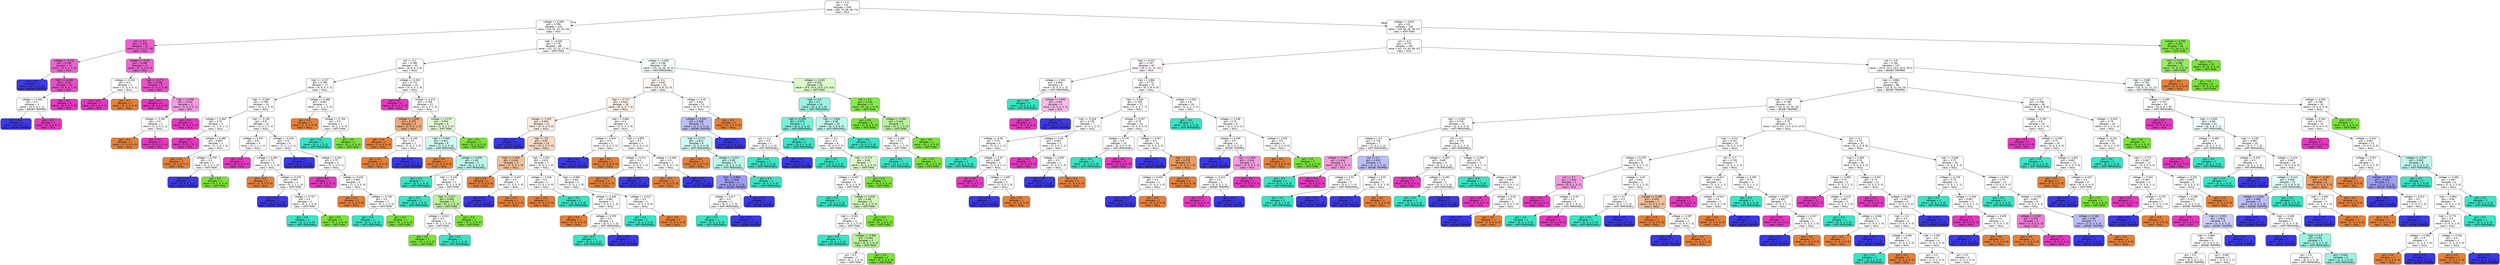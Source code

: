 digraph Tree {
node [shape=box, style="filled, rounded", color="black", fontname="helvetica"] ;
edge [fontname="helvetica"] ;
0 [label="soil <= 0.3\ngini = 0.8\nsamples = 338\nvalue = [66, 70, 66, 65, 71]\nclass = M14", fillcolor="#fffeff"] ;
1 [label="voltage <= 0.289\ngini = 0.799\nsamples = 110\nvalue = [23, 22, 22, 19, 24]\nclass = M14", fillcolor="#fffdfe"] ;
0 -> 1 [labeldistance=2.5, labelangle=45, headlabel="True"] ;
2 [label="soil <= 0.1\ngini = 0.314\nsamples = 22\nvalue = [2, 0, 0, 2, 18]\nclass = M14", fillcolor="#ea61cd"] ;
1 -> 2 ;
3 [label="voltage <= 0.232\ngini = 0.298\nsamples = 11\nvalue = [0, 0, 0, 2, 9]\nclass = M14", fillcolor="#eb65ce"] ;
2 -> 3 ;
4 [label="gini = 0.0\nsamples = 1\nvalue = [0, 0, 0, 1, 0]\nclass = BOOBY TRAPPED", fillcolor="#3c39e5"] ;
3 -> 4 ;
5 [label="high <= 0.318\ngini = 0.18\nsamples = 10\nvalue = [0, 0, 0, 1, 9]\nclass = M14", fillcolor="#e84fc7"] ;
3 -> 5 ;
6 [label="voltage <= 0.282\ngini = 0.5\nsamples = 2\nvalue = [0, 0, 0, 1, 1]\nclass = BOOBY TRAPPED", fillcolor="#ffffff"] ;
5 -> 6 ;
7 [label="gini = 0.0\nsamples = 1\nvalue = [0, 0, 0, 1, 0]\nclass = BOOBY TRAPPED", fillcolor="#3c39e5"] ;
6 -> 7 ;
8 [label="gini = 0.0\nsamples = 1\nvalue = [0, 0, 0, 0, 1]\nclass = M14", fillcolor="#e539c0"] ;
6 -> 8 ;
9 [label="gini = 0.0\nsamples = 8\nvalue = [0, 0, 0, 0, 8]\nclass = M14", fillcolor="#e539c0"] ;
5 -> 9 ;
10 [label="voltage <= 0.257\ngini = 0.298\nsamples = 11\nvalue = [2, 0, 0, 0, 9]\nclass = M14", fillcolor="#eb65ce"] ;
2 -> 10 ;
11 [label="voltage <= 0.242\ngini = 0.5\nsamples = 2\nvalue = [1, 0, 0, 0, 1]\nclass = NULL", fillcolor="#ffffff"] ;
10 -> 11 ;
12 [label="gini = 0.0\nsamples = 1\nvalue = [0, 0, 0, 0, 1]\nclass = M14", fillcolor="#e539c0"] ;
11 -> 12 ;
13 [label="gini = 0.0\nsamples = 1\nvalue = [1, 0, 0, 0, 0]\nclass = NULL", fillcolor="#e58139"] ;
11 -> 13 ;
14 [label="high <= 0.773\ngini = 0.198\nsamples = 9\nvalue = [1, 0, 0, 0, 8]\nclass = M14", fillcolor="#e852c8"] ;
10 -> 14 ;
15 [label="gini = 0.0\nsamples = 6\nvalue = [0, 0, 0, 0, 6]\nclass = M14", fillcolor="#e539c0"] ;
14 -> 15 ;
16 [label="high <= 0.909\ngini = 0.444\nsamples = 3\nvalue = [1, 0, 0, 0, 2]\nclass = M14", fillcolor="#f29ce0"] ;
14 -> 16 ;
17 [label="voltage <= 0.282\ngini = 0.5\nsamples = 2\nvalue = [1, 0, 0, 0, 1]\nclass = NULL", fillcolor="#ffffff"] ;
16 -> 17 ;
18 [label="gini = 0.0\nsamples = 1\nvalue = [1, 0, 0, 0, 0]\nclass = NULL", fillcolor="#e58139"] ;
17 -> 18 ;
19 [label="gini = 0.0\nsamples = 1\nvalue = [0, 0, 0, 0, 1]\nclass = M14", fillcolor="#e539c0"] ;
17 -> 19 ;
20 [label="gini = 0.0\nsamples = 1\nvalue = [0, 0, 0, 0, 1]\nclass = M14", fillcolor="#e539c0"] ;
16 -> 20 ;
21 [label="high <= 0.318\ngini = 0.776\nsamples = 88\nvalue = [21, 22, 22, 17, 6]\nclass = ANTI-TANK", fillcolor="#ffffff"] ;
1 -> 21 ;
22 [label="soil <= 0.1\ngini = 0.789\nsamples = 32\nvalue = [8, 8, 6, 4, 6]\nclass = NULL", fillcolor="#ffffff"] ;
21 -> 22 ;
23 [label="high <= 0.227\ngini = 0.796\nsamples = 17\nvalue = [4, 4, 3, 3, 3]\nclass = NULL", fillcolor="#ffffff"] ;
22 -> 23 ;
24 [label="high <= 0.045\ngini = 0.796\nsamples = 14\nvalue = [3, 3, 2, 3, 3]\nclass = NULL", fillcolor="#ffffff"] ;
23 -> 24 ;
25 [label="voltage <= 0.364\ngini = 0.75\nsamples = 4\nvalue = [1, 1, 0, 1, 1]\nclass = NULL", fillcolor="#ffffff"] ;
24 -> 25 ;
26 [label="gini = 0.0\nsamples = 1\nvalue = [0, 0, 0, 0, 1]\nclass = M14", fillcolor="#e539c0"] ;
25 -> 26 ;
27 [label="voltage <= 0.486\ngini = 0.667\nsamples = 3\nvalue = [1, 1, 0, 1, 0]\nclass = NULL", fillcolor="#ffffff"] ;
25 -> 27 ;
28 [label="gini = 0.0\nsamples = 1\nvalue = [1, 0, 0, 0, 0]\nclass = NULL", fillcolor="#e58139"] ;
27 -> 28 ;
29 [label="voltage <= 0.792\ngini = 0.5\nsamples = 2\nvalue = [0, 1, 0, 1, 0]\nclass = ANTI-TANK", fillcolor="#ffffff"] ;
27 -> 29 ;
30 [label="gini = 0.0\nsamples = 1\nvalue = [0, 0, 0, 1, 0]\nclass = BOOBY TRAPPED", fillcolor="#3c39e5"] ;
29 -> 30 ;
31 [label="gini = 0.0\nsamples = 1\nvalue = [0, 1, 0, 0, 0]\nclass = ANTI-TANK", fillcolor="#7be539"] ;
29 -> 31 ;
32 [label="high <= 0.136\ngini = 0.8\nsamples = 10\nvalue = [2, 2, 2, 2, 2]\nclass = NULL", fillcolor="#ffffff"] ;
24 -> 32 ;
33 [label="voltage <= 0.347\ngini = 0.8\nsamples = 5\nvalue = [1, 1, 1, 1, 1]\nclass = NULL", fillcolor="#ffffff"] ;
32 -> 33 ;
34 [label="gini = 0.0\nsamples = 1\nvalue = [0, 0, 0, 0, 1]\nclass = M14", fillcolor="#e539c0"] ;
33 -> 34 ;
35 [label="voltage <= 0.409\ngini = 0.75\nsamples = 4\nvalue = [1, 1, 1, 1, 0]\nclass = NULL", fillcolor="#ffffff"] ;
33 -> 35 ;
36 [label="gini = 0.0\nsamples = 1\nvalue = [1, 0, 0, 0, 0]\nclass = NULL", fillcolor="#e58139"] ;
35 -> 36 ;
37 [label="voltage <= 0.479\ngini = 0.667\nsamples = 3\nvalue = [0, 1, 1, 1, 0]\nclass = ANTI-TANK", fillcolor="#ffffff"] ;
35 -> 37 ;
38 [label="gini = 0.0\nsamples = 1\nvalue = [0, 0, 0, 1, 0]\nclass = BOOBY TRAPPED", fillcolor="#3c39e5"] ;
37 -> 38 ;
39 [label="voltage <= 0.757\ngini = 0.5\nsamples = 2\nvalue = [0, 1, 1, 0, 0]\nclass = ANTI-TANK", fillcolor="#ffffff"] ;
37 -> 39 ;
40 [label="gini = 0.0\nsamples = 1\nvalue = [0, 0, 1, 0, 0]\nclass = ANTI-PERSONELL", fillcolor="#39e5c5"] ;
39 -> 40 ;
41 [label="gini = 0.0\nsamples = 1\nvalue = [0, 1, 0, 0, 0]\nclass = ANTI-TANK", fillcolor="#7be539"] ;
39 -> 41 ;
42 [label="voltage <= 0.316\ngini = 0.8\nsamples = 5\nvalue = [1, 1, 1, 1, 1]\nclass = NULL", fillcolor="#ffffff"] ;
32 -> 42 ;
43 [label="gini = 0.0\nsamples = 1\nvalue = [0, 0, 0, 1, 0]\nclass = BOOBY TRAPPED", fillcolor="#3c39e5"] ;
42 -> 43 ;
44 [label="voltage <= 0.343\ngini = 0.75\nsamples = 4\nvalue = [1, 1, 1, 0, 1]\nclass = NULL", fillcolor="#ffffff"] ;
42 -> 44 ;
45 [label="gini = 0.0\nsamples = 1\nvalue = [0, 0, 0, 0, 1]\nclass = M14", fillcolor="#e539c0"] ;
44 -> 45 ;
46 [label="voltage <= 0.418\ngini = 0.667\nsamples = 3\nvalue = [1, 1, 1, 0, 0]\nclass = NULL", fillcolor="#ffffff"] ;
44 -> 46 ;
47 [label="gini = 0.0\nsamples = 1\nvalue = [1, 0, 0, 0, 0]\nclass = NULL", fillcolor="#e58139"] ;
46 -> 47 ;
48 [label="voltage <= 0.736\ngini = 0.5\nsamples = 2\nvalue = [0, 1, 1, 0, 0]\nclass = ANTI-TANK", fillcolor="#ffffff"] ;
46 -> 48 ;
49 [label="gini = 0.0\nsamples = 1\nvalue = [0, 0, 1, 0, 0]\nclass = ANTI-PERSONELL", fillcolor="#39e5c5"] ;
48 -> 49 ;
50 [label="gini = 0.0\nsamples = 1\nvalue = [0, 1, 0, 0, 0]\nclass = ANTI-TANK", fillcolor="#7be539"] ;
48 -> 50 ;
51 [label="voltage <= 0.388\ngini = 0.667\nsamples = 3\nvalue = [1, 1, 1, 0, 0]\nclass = NULL", fillcolor="#ffffff"] ;
23 -> 51 ;
52 [label="gini = 0.0\nsamples = 1\nvalue = [1, 0, 0, 0, 0]\nclass = NULL", fillcolor="#e58139"] ;
51 -> 52 ;
53 [label="voltage <= 0.704\ngini = 0.5\nsamples = 2\nvalue = [0, 1, 1, 0, 0]\nclass = ANTI-TANK", fillcolor="#ffffff"] ;
51 -> 53 ;
54 [label="gini = 0.0\nsamples = 1\nvalue = [0, 0, 1, 0, 0]\nclass = ANTI-PERSONELL", fillcolor="#39e5c5"] ;
53 -> 54 ;
55 [label="gini = 0.0\nsamples = 1\nvalue = [0, 1, 0, 0, 0]\nclass = ANTI-TANK", fillcolor="#7be539"] ;
53 -> 55 ;
56 [label="voltage <= 0.353\ngini = 0.773\nsamples = 15\nvalue = [4, 4, 3, 1, 3]\nclass = NULL", fillcolor="#ffffff"] ;
22 -> 56 ;
57 [label="gini = 0.0\nsamples = 3\nvalue = [0, 0, 0, 0, 3]\nclass = M14", fillcolor="#e539c0"] ;
56 -> 57 ;
58 [label="voltage <= 0.474\ngini = 0.708\nsamples = 12\nvalue = [4, 4, 3, 1, 0]\nclass = NULL", fillcolor="#ffffff"] ;
56 -> 58 ;
59 [label="voltage <= 0.409\ngini = 0.375\nsamples = 4\nvalue = [3, 0, 0, 1, 0]\nclass = NULL", fillcolor="#eeab7b"] ;
58 -> 59 ;
60 [label="gini = 0.0\nsamples = 2\nvalue = [2, 0, 0, 0, 0]\nclass = NULL", fillcolor="#e58139"] ;
59 -> 60 ;
61 [label="high <= 0.136\ngini = 0.5\nsamples = 2\nvalue = [1, 0, 0, 1, 0]\nclass = NULL", fillcolor="#ffffff"] ;
59 -> 61 ;
62 [label="gini = 0.0\nsamples = 1\nvalue = [1, 0, 0, 0, 0]\nclass = NULL", fillcolor="#e58139"] ;
61 -> 62 ;
63 [label="gini = 0.0\nsamples = 1\nvalue = [0, 0, 0, 1, 0]\nclass = BOOBY TRAPPED", fillcolor="#3c39e5"] ;
61 -> 63 ;
64 [label="voltage <= 0.579\ngini = 0.594\nsamples = 8\nvalue = [1, 4, 3, 0, 0]\nclass = ANTI-TANK", fillcolor="#e5fad7"] ;
58 -> 64 ;
65 [label="high <= 0.045\ngini = 0.611\nsamples = 6\nvalue = [1, 2, 3, 0, 0]\nclass = ANTI-PERSONELL", fillcolor="#cef8f0"] ;
64 -> 65 ;
66 [label="gini = 0.0\nsamples = 1\nvalue = [1, 0, 0, 0, 0]\nclass = NULL", fillcolor="#e58139"] ;
65 -> 66 ;
67 [label="voltage <= 0.509\ngini = 0.48\nsamples = 5\nvalue = [0, 2, 3, 0, 0]\nclass = ANTI-PERSONELL", fillcolor="#bdf6ec"] ;
65 -> 67 ;
68 [label="gini = 0.0\nsamples = 1\nvalue = [0, 0, 1, 0, 0]\nclass = ANTI-PERSONELL", fillcolor="#39e5c5"] ;
67 -> 68 ;
69 [label="high <= 0.136\ngini = 0.5\nsamples = 4\nvalue = [0, 2, 2, 0, 0]\nclass = ANTI-TANK", fillcolor="#ffffff"] ;
67 -> 69 ;
70 [label="gini = 0.0\nsamples = 1\nvalue = [0, 0, 1, 0, 0]\nclass = ANTI-PERSONELL", fillcolor="#39e5c5"] ;
69 -> 70 ;
71 [label="high <= 0.227\ngini = 0.444\nsamples = 3\nvalue = [0, 2, 1, 0, 0]\nclass = ANTI-TANK", fillcolor="#bdf29c"] ;
69 -> 71 ;
72 [label="voltage <= 0.523\ngini = 0.5\nsamples = 2\nvalue = [0, 1, 1, 0, 0]\nclass = ANTI-TANK", fillcolor="#ffffff"] ;
71 -> 72 ;
73 [label="gini = 0.0\nsamples = 1\nvalue = [0, 1, 0, 0, 0]\nclass = ANTI-TANK", fillcolor="#7be539"] ;
72 -> 73 ;
74 [label="gini = 0.0\nsamples = 1\nvalue = [0, 0, 1, 0, 0]\nclass = ANTI-PERSONELL", fillcolor="#39e5c5"] ;
72 -> 74 ;
75 [label="gini = 0.0\nsamples = 1\nvalue = [0, 1, 0, 0, 0]\nclass = ANTI-TANK", fillcolor="#7be539"] ;
71 -> 75 ;
76 [label="gini = 0.0\nsamples = 2\nvalue = [0, 2, 0, 0, 0]\nclass = ANTI-TANK", fillcolor="#7be539"] ;
64 -> 76 ;
77 [label="voltage <= 0.358\ngini = 0.748\nsamples = 56\nvalue = [13, 14, 16, 13, 0]\nclass = ANTI-PERSONELL", fillcolor="#f6fefc"] ;
21 -> 77 ;
78 [label="soil <= 0.1\ngini = 0.637\nsamples = 31\nvalue = [13, 0, 6, 12, 0]\nclass = NULL", fillcolor="#fef8f5"] ;
77 -> 78 ;
79 [label="high <= 0.773\ngini = 0.623\nsamples = 18\nvalue = [8, 0, 3, 7, 0]\nclass = NULL", fillcolor="#fdf4ed"] ;
78 -> 79 ;
80 [label="voltage <= 0.302\ngini = 0.653\nsamples = 12\nvalue = [5, 0, 3, 4, 0]\nclass = NULL", fillcolor="#fcefe6"] ;
79 -> 80 ;
81 [label="gini = 0.0\nsamples = 2\nvalue = [0, 0, 0, 2, 0]\nclass = BOOBY TRAPPED", fillcolor="#3c39e5"] ;
80 -> 81 ;
82 [label="high <= 0.5\ngini = 0.62\nsamples = 10\nvalue = [5, 0, 3, 2, 0]\nclass = NULL", fillcolor="#f8dbc6"] ;
80 -> 82 ;
83 [label="high <= 0.409\ngini = 0.444\nsamples = 3\nvalue = [2, 0, 0, 1, 0]\nclass = NULL", fillcolor="#f2c09c"] ;
82 -> 83 ;
84 [label="gini = 0.0\nsamples = 1\nvalue = [1, 0, 0, 0, 0]\nclass = NULL", fillcolor="#e58139"] ;
83 -> 84 ;
85 [label="voltage <= 0.337\ngini = 0.5\nsamples = 2\nvalue = [1, 0, 0, 1, 0]\nclass = NULL", fillcolor="#ffffff"] ;
83 -> 85 ;
86 [label="gini = 0.0\nsamples = 1\nvalue = [0, 0, 0, 1, 0]\nclass = BOOBY TRAPPED", fillcolor="#3c39e5"] ;
85 -> 86 ;
87 [label="gini = 0.0\nsamples = 1\nvalue = [1, 0, 0, 0, 0]\nclass = NULL", fillcolor="#e58139"] ;
85 -> 87 ;
88 [label="high <= 0.591\ngini = 0.612\nsamples = 7\nvalue = [3, 0, 3, 1, 0]\nclass = NULL", fillcolor="#ffffff"] ;
82 -> 88 ;
89 [label="voltage <= 0.328\ngini = 0.5\nsamples = 2\nvalue = [1, 0, 1, 0, 0]\nclass = NULL", fillcolor="#ffffff"] ;
88 -> 89 ;
90 [label="gini = 0.0\nsamples = 1\nvalue = [1, 0, 0, 0, 0]\nclass = NULL", fillcolor="#e58139"] ;
89 -> 90 ;
91 [label="gini = 0.0\nsamples = 1\nvalue = [0, 0, 1, 0, 0]\nclass = ANTI-PERSONELL", fillcolor="#39e5c5"] ;
89 -> 91 ;
92 [label="high <= 0.682\ngini = 0.64\nsamples = 5\nvalue = [2, 0, 2, 1, 0]\nclass = NULL", fillcolor="#ffffff"] ;
88 -> 92 ;
93 [label="voltage <= 0.335\ngini = 0.667\nsamples = 3\nvalue = [1, 0, 1, 1, 0]\nclass = NULL", fillcolor="#ffffff"] ;
92 -> 93 ;
94 [label="gini = 0.0\nsamples = 1\nvalue = [1, 0, 0, 0, 0]\nclass = NULL", fillcolor="#e58139"] ;
93 -> 94 ;
95 [label="voltage <= 0.355\ngini = 0.5\nsamples = 2\nvalue = [0, 0, 1, 1, 0]\nclass = ANTI-PERSONELL", fillcolor="#ffffff"] ;
93 -> 95 ;
96 [label="gini = 0.0\nsamples = 1\nvalue = [0, 0, 1, 0, 0]\nclass = ANTI-PERSONELL", fillcolor="#39e5c5"] ;
95 -> 96 ;
97 [label="gini = 0.0\nsamples = 1\nvalue = [0, 0, 0, 1, 0]\nclass = BOOBY TRAPPED", fillcolor="#3c39e5"] ;
95 -> 97 ;
98 [label="voltage <= 0.314\ngini = 0.5\nsamples = 2\nvalue = [1, 0, 1, 0, 0]\nclass = NULL", fillcolor="#ffffff"] ;
92 -> 98 ;
99 [label="gini = 0.0\nsamples = 1\nvalue = [0, 0, 1, 0, 0]\nclass = ANTI-PERSONELL", fillcolor="#39e5c5"] ;
98 -> 99 ;
100 [label="gini = 0.0\nsamples = 1\nvalue = [1, 0, 0, 0, 0]\nclass = NULL", fillcolor="#e58139"] ;
98 -> 100 ;
101 [label="high <= 0.864\ngini = 0.5\nsamples = 6\nvalue = [3, 0, 0, 3, 0]\nclass = NULL", fillcolor="#ffffff"] ;
79 -> 101 ;
102 [label="voltage <= 0.319\ngini = 0.5\nsamples = 2\nvalue = [1, 0, 0, 1, 0]\nclass = NULL", fillcolor="#ffffff"] ;
101 -> 102 ;
103 [label="gini = 0.0\nsamples = 1\nvalue = [0, 0, 0, 1, 0]\nclass = BOOBY TRAPPED", fillcolor="#3c39e5"] ;
102 -> 103 ;
104 [label="gini = 0.0\nsamples = 1\nvalue = [1, 0, 0, 0, 0]\nclass = NULL", fillcolor="#e58139"] ;
102 -> 104 ;
105 [label="high <= 0.955\ngini = 0.5\nsamples = 4\nvalue = [2, 0, 0, 2, 0]\nclass = NULL", fillcolor="#ffffff"] ;
101 -> 105 ;
106 [label="voltage <= 0.312\ngini = 0.5\nsamples = 2\nvalue = [1, 0, 0, 1, 0]\nclass = NULL", fillcolor="#ffffff"] ;
105 -> 106 ;
107 [label="gini = 0.0\nsamples = 1\nvalue = [1, 0, 0, 0, 0]\nclass = NULL", fillcolor="#e58139"] ;
106 -> 107 ;
108 [label="gini = 0.0\nsamples = 1\nvalue = [0, 0, 0, 1, 0]\nclass = BOOBY TRAPPED", fillcolor="#3c39e5"] ;
106 -> 108 ;
109 [label="voltage <= 0.309\ngini = 0.5\nsamples = 2\nvalue = [1, 0, 0, 1, 0]\nclass = NULL", fillcolor="#ffffff"] ;
105 -> 109 ;
110 [label="gini = 0.0\nsamples = 1\nvalue = [1, 0, 0, 0, 0]\nclass = NULL", fillcolor="#e58139"] ;
109 -> 110 ;
111 [label="gini = 0.0\nsamples = 1\nvalue = [0, 0, 0, 1, 0]\nclass = BOOBY TRAPPED", fillcolor="#3c39e5"] ;
109 -> 111 ;
112 [label="voltage <= 0.35\ngini = 0.651\nsamples = 13\nvalue = [5, 0, 3, 5, 0]\nclass = NULL", fillcolor="#ffffff"] ;
78 -> 112 ;
113 [label="voltage <= 0.331\ngini = 0.568\nsamples = 9\nvalue = [1, 0, 3, 5, 0]\nclass = BOOBY TRAPPED", fillcolor="#bebdf6"] ;
112 -> 113 ;
114 [label="high <= 0.773\ngini = 0.611\nsamples = 6\nvalue = [1, 0, 3, 2, 0]\nclass = ANTI-PERSONELL", fillcolor="#cef8f0"] ;
113 -> 114 ;
115 [label="gini = 0.0\nsamples = 1\nvalue = [1, 0, 0, 0, 0]\nclass = NULL", fillcolor="#e58139"] ;
114 -> 115 ;
116 [label="voltage <= 0.323\ngini = 0.48\nsamples = 5\nvalue = [0, 0, 3, 2, 0]\nclass = ANTI-PERSONELL", fillcolor="#bdf6ec"] ;
114 -> 116 ;
117 [label="high <= 0.864\ngini = 0.444\nsamples = 3\nvalue = [0, 0, 1, 2, 0]\nclass = BOOBY TRAPPED", fillcolor="#9e9cf2"] ;
116 -> 117 ;
118 [label="voltage <= 0.317\ngini = 0.5\nsamples = 2\nvalue = [0, 0, 1, 1, 0]\nclass = ANTI-PERSONELL", fillcolor="#ffffff"] ;
117 -> 118 ;
119 [label="gini = 0.0\nsamples = 1\nvalue = [0, 0, 1, 0, 0]\nclass = ANTI-PERSONELL", fillcolor="#39e5c5"] ;
118 -> 119 ;
120 [label="gini = 0.0\nsamples = 1\nvalue = [0, 0, 0, 1, 0]\nclass = BOOBY TRAPPED", fillcolor="#3c39e5"] ;
118 -> 120 ;
121 [label="gini = 0.0\nsamples = 1\nvalue = [0, 0, 0, 1, 0]\nclass = BOOBY TRAPPED", fillcolor="#3c39e5"] ;
117 -> 121 ;
122 [label="gini = 0.0\nsamples = 2\nvalue = [0, 0, 2, 0, 0]\nclass = ANTI-PERSONELL", fillcolor="#39e5c5"] ;
116 -> 122 ;
123 [label="gini = 0.0\nsamples = 3\nvalue = [0, 0, 0, 3, 0]\nclass = BOOBY TRAPPED", fillcolor="#3c39e5"] ;
113 -> 123 ;
124 [label="gini = 0.0\nsamples = 4\nvalue = [4, 0, 0, 0, 0]\nclass = NULL", fillcolor="#e58139"] ;
112 -> 124 ;
125 [label="voltage <= 0.439\ngini = 0.525\nsamples = 25\nvalue = [0.0, 14.0, 10.0, 1.0, 0.0]\nclass = ANTI-TANK", fillcolor="#dcf8ca"] ;
77 -> 125 ;
126 [label="high <= 0.5\ngini = 0.5\nsamples = 14\nvalue = [0, 4, 9, 1, 0]\nclass = ANTI-PERSONELL", fillcolor="#9cf2e2"] ;
125 -> 126 ;
127 [label="high <= 0.409\ngini = 0.375\nsamples = 4\nvalue = [0, 0, 3, 1, 0]\nclass = ANTI-PERSONELL", fillcolor="#7beed8"] ;
126 -> 127 ;
128 [label="soil <= 0.1\ngini = 0.5\nsamples = 2\nvalue = [0, 0, 1, 1, 0]\nclass = ANTI-PERSONELL", fillcolor="#ffffff"] ;
127 -> 128 ;
129 [label="gini = 0.0\nsamples = 1\nvalue = [0, 0, 1, 0, 0]\nclass = ANTI-PERSONELL", fillcolor="#39e5c5"] ;
128 -> 129 ;
130 [label="gini = 0.0\nsamples = 1\nvalue = [0, 0, 0, 1, 0]\nclass = BOOBY TRAPPED", fillcolor="#3c39e5"] ;
128 -> 130 ;
131 [label="gini = 0.0\nsamples = 2\nvalue = [0, 0, 2, 0, 0]\nclass = ANTI-PERSONELL", fillcolor="#39e5c5"] ;
127 -> 131 ;
132 [label="high <= 0.864\ngini = 0.48\nsamples = 10\nvalue = [0, 4, 6, 0, 0]\nclass = ANTI-PERSONELL", fillcolor="#bdf6ec"] ;
126 -> 132 ;
133 [label="soil <= 0.1\ngini = 0.5\nsamples = 8\nvalue = [0, 4, 4, 0, 0]\nclass = ANTI-TANK", fillcolor="#ffffff"] ;
132 -> 133 ;
134 [label="gini = 0.0\nsamples = 1\nvalue = [0, 0, 1, 0, 0]\nclass = ANTI-PERSONELL", fillcolor="#39e5c5"] ;
133 -> 134 ;
135 [label="high <= 0.773\ngini = 0.49\nsamples = 7\nvalue = [0, 4, 3, 0, 0]\nclass = ANTI-TANK", fillcolor="#def8ce"] ;
133 -> 135 ;
136 [label="voltage <= 0.367\ngini = 0.5\nsamples = 6\nvalue = [0, 3, 3, 0, 0]\nclass = ANTI-TANK", fillcolor="#ffffff"] ;
135 -> 136 ;
137 [label="gini = 0.0\nsamples = 1\nvalue = [0, 0, 1, 0, 0]\nclass = ANTI-PERSONELL", fillcolor="#39e5c5"] ;
136 -> 137 ;
138 [label="voltage <= 0.418\ngini = 0.48\nsamples = 5\nvalue = [0, 3, 2, 0, 0]\nclass = ANTI-TANK", fillcolor="#d3f6bd"] ;
136 -> 138 ;
139 [label="high <= 0.591\ngini = 0.5\nsamples = 4\nvalue = [0, 2, 2, 0, 0]\nclass = ANTI-TANK", fillcolor="#ffffff"] ;
138 -> 139 ;
140 [label="gini = 0.0\nsamples = 1\nvalue = [0, 0, 1, 0, 0]\nclass = ANTI-PERSONELL", fillcolor="#39e5c5"] ;
139 -> 140 ;
141 [label="voltage <= 0.385\ngini = 0.444\nsamples = 3\nvalue = [0, 2, 1, 0, 0]\nclass = ANTI-TANK", fillcolor="#bdf29c"] ;
139 -> 141 ;
142 [label="gini = 0.5\nsamples = 2\nvalue = [0, 1, 1, 0, 0]\nclass = ANTI-TANK", fillcolor="#ffffff"] ;
141 -> 142 ;
143 [label="gini = 0.0\nsamples = 1\nvalue = [0, 1, 0, 0, 0]\nclass = ANTI-TANK", fillcolor="#7be539"] ;
141 -> 143 ;
144 [label="gini = 0.0\nsamples = 1\nvalue = [0, 1, 0, 0, 0]\nclass = ANTI-TANK", fillcolor="#7be539"] ;
138 -> 144 ;
145 [label="gini = 0.0\nsamples = 1\nvalue = [0, 1, 0, 0, 0]\nclass = ANTI-TANK", fillcolor="#7be539"] ;
135 -> 145 ;
146 [label="gini = 0.0\nsamples = 2\nvalue = [0, 0, 2, 0, 0]\nclass = ANTI-PERSONELL", fillcolor="#39e5c5"] ;
132 -> 146 ;
147 [label="soil <= 0.1\ngini = 0.165\nsamples = 11\nvalue = [0, 10, 1, 0, 0]\nclass = ANTI-TANK", fillcolor="#88e84d"] ;
125 -> 147 ;
148 [label="gini = 0.0\nsamples = 8\nvalue = [0, 8, 0, 0, 0]\nclass = ANTI-TANK", fillcolor="#7be539"] ;
147 -> 148 ;
149 [label="voltage <= 0.492\ngini = 0.444\nsamples = 3\nvalue = [0, 2, 1, 0, 0]\nclass = ANTI-TANK", fillcolor="#bdf29c"] ;
147 -> 149 ;
150 [label="high <= 0.409\ngini = 0.5\nsamples = 2\nvalue = [0, 1, 1, 0, 0]\nclass = ANTI-TANK", fillcolor="#ffffff"] ;
149 -> 150 ;
151 [label="gini = 0.0\nsamples = 1\nvalue = [0, 0, 1, 0, 0]\nclass = ANTI-PERSONELL", fillcolor="#39e5c5"] ;
150 -> 151 ;
152 [label="gini = 0.0\nsamples = 1\nvalue = [0, 1, 0, 0, 0]\nclass = ANTI-TANK", fillcolor="#7be539"] ;
150 -> 152 ;
153 [label="gini = 0.0\nsamples = 1\nvalue = [0, 1, 0, 0, 0]\nclass = ANTI-TANK", fillcolor="#7be539"] ;
149 -> 153 ;
154 [label="voltage <= 0.621\ngini = 0.8\nsamples = 228\nvalue = [43, 48, 44, 46, 47]\nclass = ANTI-TANK", fillcolor="#fefffe"] ;
0 -> 154 [labeldistance=2.5, labelangle=-45, headlabel="False"] ;
155 [label="soil <= 0.5\ngini = 0.779\nsamples = 192\nvalue = [41, 14, 44, 46, 47]\nclass = M14", fillcolor="#fffeff"] ;
154 -> 155 ;
156 [label="high <= 0.227\ngini = 0.767\nsamples = 45\nvalue = [9, 2, 11, 11, 12]\nclass = M14", fillcolor="#fef9fd"] ;
155 -> 156 ;
157 [label="voltage <= 0.301\ngini = 0.656\nsamples = 8\nvalue = [0, 0, 3, 2, 3]\nclass = ANTI-PERSONELL", fillcolor="#ffffff"] ;
156 -> 157 ;
158 [label="gini = 0.0\nsamples = 3\nvalue = [0, 0, 3, 0, 0]\nclass = ANTI-PERSONELL", fillcolor="#39e5c5"] ;
157 -> 158 ;
159 [label="voltage <= 0.409\ngini = 0.48\nsamples = 5\nvalue = [0, 0, 0, 2, 3]\nclass = M14", fillcolor="#f6bdea"] ;
157 -> 159 ;
160 [label="gini = 0.0\nsamples = 3\nvalue = [0, 0, 0, 0, 3]\nclass = M14", fillcolor="#e539c0"] ;
159 -> 160 ;
161 [label="gini = 0.0\nsamples = 2\nvalue = [0, 0, 0, 2, 0]\nclass = BOOBY TRAPPED", fillcolor="#3c39e5"] ;
159 -> 161 ;
162 [label="high <= 0.864\ngini = 0.773\nsamples = 37\nvalue = [9, 2, 8, 9, 9]\nclass = NULL", fillcolor="#ffffff"] ;
156 -> 162 ;
163 [label="high <= 0.409\ngini = 0.749\nsamples = 27\nvalue = [7, 0, 6, 7, 7]\nclass = NULL", fillcolor="#ffffff"] ;
162 -> 163 ;
164 [label="high <= 0.318\ngini = 0.735\nsamples = 7\nvalue = [2, 0, 1, 2, 2]\nclass = NULL", fillcolor="#ffffff"] ;
163 -> 164 ;
165 [label="voltage <= 0.26\ngini = 0.75\nsamples = 4\nvalue = [1, 0, 1, 1, 1]\nclass = NULL", fillcolor="#ffffff"] ;
164 -> 165 ;
166 [label="gini = 0.0\nsamples = 1\nvalue = [0, 0, 1, 0, 0]\nclass = ANTI-PERSONELL", fillcolor="#39e5c5"] ;
165 -> 166 ;
167 [label="voltage <= 0.37\ngini = 0.667\nsamples = 3\nvalue = [1, 0, 0, 1, 1]\nclass = NULL", fillcolor="#ffffff"] ;
165 -> 167 ;
168 [label="gini = 0.0\nsamples = 1\nvalue = [0, 0, 0, 0, 1]\nclass = M14", fillcolor="#e539c0"] ;
167 -> 168 ;
169 [label="voltage <= 0.497\ngini = 0.5\nsamples = 2\nvalue = [1, 0, 0, 1, 0]\nclass = NULL", fillcolor="#ffffff"] ;
167 -> 169 ;
170 [label="gini = 0.0\nsamples = 1\nvalue = [0, 0, 0, 1, 0]\nclass = BOOBY TRAPPED", fillcolor="#3c39e5"] ;
169 -> 170 ;
171 [label="gini = 0.0\nsamples = 1\nvalue = [1, 0, 0, 0, 0]\nclass = NULL", fillcolor="#e58139"] ;
169 -> 171 ;
172 [label="voltage <= 0.35\ngini = 0.667\nsamples = 3\nvalue = [1, 0, 0, 1, 1]\nclass = NULL", fillcolor="#ffffff"] ;
164 -> 172 ;
173 [label="gini = 0.0\nsamples = 1\nvalue = [0, 0, 0, 0, 1]\nclass = M14", fillcolor="#e539c0"] ;
172 -> 173 ;
174 [label="voltage <= 0.455\ngini = 0.5\nsamples = 2\nvalue = [1, 0, 0, 1, 0]\nclass = NULL", fillcolor="#ffffff"] ;
172 -> 174 ;
175 [label="gini = 0.0\nsamples = 1\nvalue = [0, 0, 0, 1, 0]\nclass = BOOBY TRAPPED", fillcolor="#3c39e5"] ;
174 -> 175 ;
176 [label="gini = 0.0\nsamples = 1\nvalue = [1, 0, 0, 0, 0]\nclass = NULL", fillcolor="#e58139"] ;
174 -> 176 ;
177 [label="voltage <= 0.337\ngini = 0.75\nsamples = 20\nvalue = [5, 0, 5, 5, 5]\nclass = NULL", fillcolor="#ffffff"] ;
163 -> 177 ;
178 [label="voltage <= 0.279\ngini = 0.5\nsamples = 10\nvalue = [0, 0, 5, 0, 5]\nclass = ANTI-PERSONELL", fillcolor="#ffffff"] ;
177 -> 178 ;
179 [label="gini = 0.0\nsamples = 5\nvalue = [0, 0, 5, 0, 0]\nclass = ANTI-PERSONELL", fillcolor="#39e5c5"] ;
178 -> 179 ;
180 [label="gini = 0.0\nsamples = 5\nvalue = [0, 0, 0, 0, 5]\nclass = M14", fillcolor="#e539c0"] ;
178 -> 180 ;
181 [label="voltage <= 0.357\ngini = 0.5\nsamples = 10\nvalue = [5, 0, 0, 5, 0]\nclass = NULL", fillcolor="#ffffff"] ;
177 -> 181 ;
182 [label="gini = 0.0\nsamples = 4\nvalue = [0, 0, 0, 4, 0]\nclass = BOOBY TRAPPED", fillcolor="#3c39e5"] ;
181 -> 182 ;
183 [label="high <= 0.5\ngini = 0.278\nsamples = 6\nvalue = [5, 0, 0, 1, 0]\nclass = NULL", fillcolor="#ea9a61"] ;
181 -> 183 ;
184 [label="voltage <= 0.434\ngini = 0.5\nsamples = 2\nvalue = [1, 0, 0, 1, 0]\nclass = NULL", fillcolor="#ffffff"] ;
183 -> 184 ;
185 [label="gini = 0.0\nsamples = 1\nvalue = [0, 0, 0, 1, 0]\nclass = BOOBY TRAPPED", fillcolor="#3c39e5"] ;
184 -> 185 ;
186 [label="gini = 0.0\nsamples = 1\nvalue = [1, 0, 0, 0, 0]\nclass = NULL", fillcolor="#e58139"] ;
184 -> 186 ;
187 [label="gini = 0.0\nsamples = 4\nvalue = [4, 0, 0, 0, 0]\nclass = NULL", fillcolor="#e58139"] ;
183 -> 187 ;
188 [label="voltage <= 0.265\ngini = 0.8\nsamples = 10\nvalue = [2, 2, 2, 2, 2]\nclass = NULL", fillcolor="#ffffff"] ;
162 -> 188 ;
189 [label="gini = 0.0\nsamples = 2\nvalue = [0, 0, 2, 0, 0]\nclass = ANTI-PERSONELL", fillcolor="#39e5c5"] ;
188 -> 189 ;
190 [label="voltage <= 0.338\ngini = 0.75\nsamples = 8\nvalue = [2, 2, 0, 2, 2]\nclass = NULL", fillcolor="#ffffff"] ;
188 -> 190 ;
191 [label="voltage <= 0.299\ngini = 0.5\nsamples = 4\nvalue = [0, 0, 0, 2, 2]\nclass = BOOBY TRAPPED", fillcolor="#ffffff"] ;
190 -> 191 ;
192 [label="gini = 0.0\nsamples = 1\nvalue = [0, 0, 0, 1, 0]\nclass = BOOBY TRAPPED", fillcolor="#3c39e5"] ;
191 -> 192 ;
193 [label="high <= 0.955\ngini = 0.444\nsamples = 3\nvalue = [0, 0, 0, 1, 2]\nclass = M14", fillcolor="#f29ce0"] ;
191 -> 193 ;
194 [label="voltage <= 0.313\ngini = 0.5\nsamples = 2\nvalue = [0, 0, 0, 1, 1]\nclass = BOOBY TRAPPED", fillcolor="#ffffff"] ;
193 -> 194 ;
195 [label="gini = 0.0\nsamples = 1\nvalue = [0, 0, 0, 0, 1]\nclass = M14", fillcolor="#e539c0"] ;
194 -> 195 ;
196 [label="gini = 0.0\nsamples = 1\nvalue = [0, 0, 0, 1, 0]\nclass = BOOBY TRAPPED", fillcolor="#3c39e5"] ;
194 -> 196 ;
197 [label="gini = 0.0\nsamples = 1\nvalue = [0, 0, 0, 0, 1]\nclass = M14", fillcolor="#e539c0"] ;
193 -> 197 ;
198 [label="voltage <= 0.451\ngini = 0.5\nsamples = 4\nvalue = [2, 2, 0, 0, 0]\nclass = NULL", fillcolor="#ffffff"] ;
190 -> 198 ;
199 [label="gini = 0.0\nsamples = 2\nvalue = [2, 0, 0, 0, 0]\nclass = NULL", fillcolor="#e58139"] ;
198 -> 199 ;
200 [label="gini = 0.0\nsamples = 2\nvalue = [0, 2, 0, 0, 0]\nclass = ANTI-TANK", fillcolor="#7be539"] ;
198 -> 200 ;
201 [label="soil <= 0.9\ngini = 0.782\nsamples = 147\nvalue = [32.0, 12.0, 33.0, 35.0, 35.0]\nclass = BOOBY TRAPPED", fillcolor="#ffffff"] ;
155 -> 201 ;
202 [label="high <= 0.682\ngini = 0.782\nsamples = 99\nvalue = [22, 8, 21, 24, 24]\nclass = BOOBY TRAPPED", fillcolor="#ffffff"] ;
201 -> 202 ;
203 [label="high <= 0.136\ngini = 0.749\nsamples = 61\nvalue = [14, 0, 15, 16, 16]\nclass = BOOBY TRAPPED", fillcolor="#ffffff"] ;
202 -> 203 ;
204 [label="high <= 0.045\ngini = 0.735\nsamples = 14\nvalue = [2, 0, 4, 4, 4]\nclass = ANTI-PERSONELL", fillcolor="#ffffff"] ;
203 -> 204 ;
205 [label="voltage <= 0.4\ngini = 0.735\nsamples = 7\nvalue = [1, 0, 2, 2, 2]\nclass = ANTI-PERSONELL", fillcolor="#ffffff"] ;
204 -> 205 ;
206 [label="voltage <= 0.302\ngini = 0.444\nsamples = 3\nvalue = [0, 0, 1, 0, 2]\nclass = M14", fillcolor="#f29ce0"] ;
205 -> 206 ;
207 [label="gini = 0.0\nsamples = 1\nvalue = [0, 0, 1, 0, 0]\nclass = ANTI-PERSONELL", fillcolor="#39e5c5"] ;
206 -> 207 ;
208 [label="gini = 0.0\nsamples = 2\nvalue = [0, 0, 0, 0, 2]\nclass = M14", fillcolor="#e539c0"] ;
206 -> 208 ;
209 [label="soil <= 0.7\ngini = 0.625\nsamples = 4\nvalue = [1, 0, 1, 2, 0]\nclass = BOOBY TRAPPED", fillcolor="#bebdf6"] ;
205 -> 209 ;
210 [label="voltage <= 0.53\ngini = 0.5\nsamples = 2\nvalue = [0, 0, 1, 1, 0]\nclass = ANTI-PERSONELL", fillcolor="#ffffff"] ;
209 -> 210 ;
211 [label="gini = 0.0\nsamples = 1\nvalue = [0, 0, 1, 0, 0]\nclass = ANTI-PERSONELL", fillcolor="#39e5c5"] ;
210 -> 211 ;
212 [label="gini = 0.0\nsamples = 1\nvalue = [0, 0, 0, 1, 0]\nclass = BOOBY TRAPPED", fillcolor="#3c39e5"] ;
210 -> 212 ;
213 [label="voltage <= 0.51\ngini = 0.5\nsamples = 2\nvalue = [1, 0, 0, 1, 0]\nclass = NULL", fillcolor="#ffffff"] ;
209 -> 213 ;
214 [label="gini = 0.0\nsamples = 1\nvalue = [0, 0, 0, 1, 0]\nclass = BOOBY TRAPPED", fillcolor="#3c39e5"] ;
213 -> 214 ;
215 [label="gini = 0.0\nsamples = 1\nvalue = [1, 0, 0, 0, 0]\nclass = NULL", fillcolor="#e58139"] ;
213 -> 215 ;
216 [label="soil <= 0.7\ngini = 0.735\nsamples = 7\nvalue = [1, 0, 2, 2, 2]\nclass = ANTI-PERSONELL", fillcolor="#ffffff"] ;
204 -> 216 ;
217 [label="voltage <= 0.403\ngini = 0.667\nsamples = 3\nvalue = [0, 0, 1, 1, 1]\nclass = ANTI-PERSONELL", fillcolor="#ffffff"] ;
216 -> 217 ;
218 [label="gini = 0.0\nsamples = 1\nvalue = [0, 0, 0, 0, 1]\nclass = M14", fillcolor="#e539c0"] ;
217 -> 218 ;
219 [label="voltage <= 0.491\ngini = 0.5\nsamples = 2\nvalue = [0, 0, 1, 1, 0]\nclass = ANTI-PERSONELL", fillcolor="#ffffff"] ;
217 -> 219 ;
220 [label="gini = 0.0\nsamples = 1\nvalue = [0, 0, 1, 0, 0]\nclass = ANTI-PERSONELL", fillcolor="#39e5c5"] ;
219 -> 220 ;
221 [label="gini = 0.0\nsamples = 1\nvalue = [0, 0, 0, 1, 0]\nclass = BOOBY TRAPPED", fillcolor="#3c39e5"] ;
219 -> 221 ;
222 [label="voltage <= 0.294\ngini = 0.75\nsamples = 4\nvalue = [1, 0, 1, 1, 1]\nclass = NULL", fillcolor="#ffffff"] ;
216 -> 222 ;
223 [label="gini = 0.0\nsamples = 1\nvalue = [0, 0, 1, 0, 0]\nclass = ANTI-PERSONELL", fillcolor="#39e5c5"] ;
222 -> 223 ;
224 [label="voltage <= 0.368\ngini = 0.667\nsamples = 3\nvalue = [1, 0, 0, 1, 1]\nclass = NULL", fillcolor="#ffffff"] ;
222 -> 224 ;
225 [label="gini = 0.0\nsamples = 1\nvalue = [0, 0, 0, 0, 1]\nclass = M14", fillcolor="#e539c0"] ;
224 -> 225 ;
226 [label="voltage <= 0.45\ngini = 0.5\nsamples = 2\nvalue = [1, 0, 0, 1, 0]\nclass = NULL", fillcolor="#ffffff"] ;
224 -> 226 ;
227 [label="gini = 0.0\nsamples = 1\nvalue = [0, 0, 0, 1, 0]\nclass = BOOBY TRAPPED", fillcolor="#3c39e5"] ;
226 -> 227 ;
228 [label="gini = 0.0\nsamples = 1\nvalue = [1, 0, 0, 0, 0]\nclass = NULL", fillcolor="#e58139"] ;
226 -> 228 ;
229 [label="high <= 0.318\ngini = 0.75\nsamples = 47\nvalue = [12.0, 0.0, 11.0, 12.0, 12.0]\nclass = NULL", fillcolor="#ffffff"] ;
203 -> 229 ;
230 [label="high <= 0.227\ngini = 0.747\nsamples = 15\nvalue = [4, 0, 3, 4, 4]\nclass = NULL", fillcolor="#ffffff"] ;
229 -> 230 ;
231 [label="voltage <= 0.379\ngini = 0.75\nsamples = 8\nvalue = [2, 0, 2, 2, 2]\nclass = NULL", fillcolor="#ffffff"] ;
230 -> 231 ;
232 [label="soil <= 0.7\ngini = 0.444\nsamples = 3\nvalue = [0, 0, 1, 0, 2]\nclass = M14", fillcolor="#f29ce0"] ;
231 -> 232 ;
233 [label="gini = 0.0\nsamples = 1\nvalue = [0, 0, 0, 0, 1]\nclass = M14", fillcolor="#e539c0"] ;
232 -> 233 ;
234 [label="voltage <= 0.29\ngini = 0.5\nsamples = 2\nvalue = [0, 0, 1, 0, 1]\nclass = ANTI-PERSONELL", fillcolor="#ffffff"] ;
232 -> 234 ;
235 [label="gini = 0.0\nsamples = 1\nvalue = [0, 0, 1, 0, 0]\nclass = ANTI-PERSONELL", fillcolor="#39e5c5"] ;
234 -> 235 ;
236 [label="gini = 0.0\nsamples = 1\nvalue = [0, 0, 0, 0, 1]\nclass = M14", fillcolor="#e539c0"] ;
234 -> 236 ;
237 [label="voltage <= 0.45\ngini = 0.64\nsamples = 5\nvalue = [2, 0, 1, 2, 0]\nclass = NULL", fillcolor="#ffffff"] ;
231 -> 237 ;
238 [label="soil <= 0.7\ngini = 0.5\nsamples = 2\nvalue = [0, 0, 1, 1, 0]\nclass = ANTI-PERSONELL", fillcolor="#ffffff"] ;
237 -> 238 ;
239 [label="gini = 0.0\nsamples = 1\nvalue = [0, 0, 1, 0, 0]\nclass = ANTI-PERSONELL", fillcolor="#39e5c5"] ;
238 -> 239 ;
240 [label="gini = 0.0\nsamples = 1\nvalue = [0, 0, 0, 1, 0]\nclass = BOOBY TRAPPED", fillcolor="#3c39e5"] ;
238 -> 240 ;
241 [label="voltage <= 0.489\ngini = 0.444\nsamples = 3\nvalue = [2, 0, 0, 1, 0]\nclass = NULL", fillcolor="#f2c09c"] ;
237 -> 241 ;
242 [label="gini = 0.0\nsamples = 1\nvalue = [1, 0, 0, 0, 0]\nclass = NULL", fillcolor="#e58139"] ;
241 -> 242 ;
243 [label="voltage <= 0.557\ngini = 0.5\nsamples = 2\nvalue = [1, 0, 0, 1, 0]\nclass = NULL", fillcolor="#ffffff"] ;
241 -> 243 ;
244 [label="gini = 0.0\nsamples = 1\nvalue = [0, 0, 0, 1, 0]\nclass = BOOBY TRAPPED", fillcolor="#3c39e5"] ;
243 -> 244 ;
245 [label="gini = 0.0\nsamples = 1\nvalue = [1, 0, 0, 0, 0]\nclass = NULL", fillcolor="#e58139"] ;
243 -> 245 ;
246 [label="soil <= 0.7\ngini = 0.735\nsamples = 7\nvalue = [2, 0, 1, 2, 2]\nclass = NULL", fillcolor="#ffffff"] ;
230 -> 246 ;
247 [label="voltage <= 0.414\ngini = 0.667\nsamples = 3\nvalue = [1, 0, 0, 1, 1]\nclass = NULL", fillcolor="#ffffff"] ;
246 -> 247 ;
248 [label="gini = 0.0\nsamples = 1\nvalue = [0, 0, 0, 0, 1]\nclass = M14", fillcolor="#e539c0"] ;
247 -> 248 ;
249 [label="voltage <= 0.514\ngini = 0.5\nsamples = 2\nvalue = [1, 0, 0, 1, 0]\nclass = NULL", fillcolor="#ffffff"] ;
247 -> 249 ;
250 [label="gini = 0.0\nsamples = 1\nvalue = [1, 0, 0, 0, 0]\nclass = NULL", fillcolor="#e58139"] ;
249 -> 250 ;
251 [label="gini = 0.0\nsamples = 1\nvalue = [0, 0, 0, 1, 0]\nclass = BOOBY TRAPPED", fillcolor="#3c39e5"] ;
249 -> 251 ;
252 [label="voltage <= 0.285\ngini = 0.75\nsamples = 4\nvalue = [1, 0, 1, 1, 1]\nclass = NULL", fillcolor="#ffffff"] ;
246 -> 252 ;
253 [label="gini = 0.0\nsamples = 1\nvalue = [0, 0, 1, 0, 0]\nclass = ANTI-PERSONELL", fillcolor="#39e5c5"] ;
252 -> 253 ;
254 [label="voltage <= 0.353\ngini = 0.667\nsamples = 3\nvalue = [1, 0, 0, 1, 1]\nclass = NULL", fillcolor="#ffffff"] ;
252 -> 254 ;
255 [label="gini = 0.0\nsamples = 1\nvalue = [0, 0, 0, 0, 1]\nclass = M14", fillcolor="#e539c0"] ;
254 -> 255 ;
256 [label="voltage <= 0.437\ngini = 0.5\nsamples = 2\nvalue = [1, 0, 0, 1, 0]\nclass = NULL", fillcolor="#ffffff"] ;
254 -> 256 ;
257 [label="gini = 0.0\nsamples = 1\nvalue = [0, 0, 0, 1, 0]\nclass = BOOBY TRAPPED", fillcolor="#3c39e5"] ;
256 -> 257 ;
258 [label="gini = 0.0\nsamples = 1\nvalue = [1, 0, 0, 0, 0]\nclass = NULL", fillcolor="#e58139"] ;
256 -> 258 ;
259 [label="soil <= 0.7\ngini = 0.75\nsamples = 32\nvalue = [8, 0, 8, 8, 8]\nclass = NULL", fillcolor="#ffffff"] ;
229 -> 259 ;
260 [label="high <= 0.409\ngini = 0.75\nsamples = 16\nvalue = [4, 0, 4, 4, 4]\nclass = NULL", fillcolor="#ffffff"] ;
259 -> 260 ;
261 [label="voltage <= 0.365\ngini = 0.75\nsamples = 4\nvalue = [1, 0, 1, 1, 1]\nclass = NULL", fillcolor="#ffffff"] ;
260 -> 261 ;
262 [label="gini = 0.0\nsamples = 1\nvalue = [0, 0, 0, 0, 1]\nclass = M14", fillcolor="#e539c0"] ;
261 -> 262 ;
263 [label="voltage <= 0.415\ngini = 0.667\nsamples = 3\nvalue = [1, 0, 1, 1, 0]\nclass = NULL", fillcolor="#ffffff"] ;
261 -> 263 ;
264 [label="gini = 0.0\nsamples = 1\nvalue = [0, 0, 1, 0, 0]\nclass = ANTI-PERSONELL", fillcolor="#39e5c5"] ;
263 -> 264 ;
265 [label="voltage <= 0.466\ngini = 0.5\nsamples = 2\nvalue = [1, 0, 0, 1, 0]\nclass = NULL", fillcolor="#ffffff"] ;
263 -> 265 ;
266 [label="gini = 0.0\nsamples = 1\nvalue = [1, 0, 0, 0, 0]\nclass = NULL", fillcolor="#e58139"] ;
265 -> 266 ;
267 [label="gini = 0.0\nsamples = 1\nvalue = [0, 0, 0, 1, 0]\nclass = BOOBY TRAPPED", fillcolor="#3c39e5"] ;
265 -> 267 ;
268 [label="voltage <= 0.341\ngini = 0.75\nsamples = 12\nvalue = [3, 0, 3, 3, 3]\nclass = NULL", fillcolor="#ffffff"] ;
260 -> 268 ;
269 [label="gini = 0.0\nsamples = 3\nvalue = [0, 0, 0, 0, 3]\nclass = M14", fillcolor="#e539c0"] ;
268 -> 269 ;
270 [label="voltage <= 0.393\ngini = 0.667\nsamples = 9\nvalue = [3, 0, 3, 3, 0]\nclass = NULL", fillcolor="#ffffff"] ;
268 -> 270 ;
271 [label="high <= 0.5\ngini = 0.5\nsamples = 6\nvalue = [3, 0, 3, 0, 0]\nclass = NULL", fillcolor="#ffffff"] ;
270 -> 271 ;
272 [label="voltage <= 0.381\ngini = 0.5\nsamples = 2\nvalue = [1, 0, 1, 0, 0]\nclass = NULL", fillcolor="#ffffff"] ;
271 -> 272 ;
273 [label="gini = 0.0\nsamples = 1\nvalue = [0, 0, 1, 0, 0]\nclass = ANTI-PERSONELL", fillcolor="#39e5c5"] ;
272 -> 273 ;
274 [label="gini = 0.0\nsamples = 1\nvalue = [1, 0, 0, 0, 0]\nclass = NULL", fillcolor="#e58139"] ;
272 -> 274 ;
275 [label="high <= 0.591\ngini = 0.5\nsamples = 4\nvalue = [2, 0, 2, 0, 0]\nclass = NULL", fillcolor="#ffffff"] ;
271 -> 275 ;
276 [label="gini = 0.5\nsamples = 2\nvalue = [1, 0, 1, 0, 0]\nclass = NULL", fillcolor="#ffffff"] ;
275 -> 276 ;
277 [label="gini = 0.5\nsamples = 2\nvalue = [1, 0, 1, 0, 0]\nclass = NULL", fillcolor="#ffffff"] ;
275 -> 277 ;
278 [label="gini = 0.0\nsamples = 3\nvalue = [0, 0, 0, 3, 0]\nclass = BOOBY TRAPPED", fillcolor="#3c39e5"] ;
270 -> 278 ;
279 [label="high <= 0.409\ngini = 0.75\nsamples = 16\nvalue = [4, 0, 4, 4, 4]\nclass = NULL", fillcolor="#ffffff"] ;
259 -> 279 ;
280 [label="voltage <= 0.278\ngini = 0.75\nsamples = 4\nvalue = [1, 0, 1, 1, 1]\nclass = NULL", fillcolor="#ffffff"] ;
279 -> 280 ;
281 [label="gini = 0.0\nsamples = 1\nvalue = [0, 0, 1, 0, 0]\nclass = ANTI-PERSONELL", fillcolor="#39e5c5"] ;
280 -> 281 ;
282 [label="voltage <= 0.346\ngini = 0.667\nsamples = 3\nvalue = [1, 0, 0, 1, 1]\nclass = NULL", fillcolor="#ffffff"] ;
280 -> 282 ;
283 [label="gini = 0.0\nsamples = 1\nvalue = [0, 0, 0, 0, 1]\nclass = M14", fillcolor="#e539c0"] ;
282 -> 283 ;
284 [label="voltage <= 0.405\ngini = 0.5\nsamples = 2\nvalue = [1, 0, 0, 1, 0]\nclass = NULL", fillcolor="#ffffff"] ;
282 -> 284 ;
285 [label="gini = 0.0\nsamples = 1\nvalue = [0, 0, 0, 1, 0]\nclass = BOOBY TRAPPED", fillcolor="#3c39e5"] ;
284 -> 285 ;
286 [label="gini = 0.0\nsamples = 1\nvalue = [1, 0, 0, 0, 0]\nclass = NULL", fillcolor="#e58139"] ;
284 -> 286 ;
287 [label="voltage <= 0.254\ngini = 0.75\nsamples = 12\nvalue = [3, 0, 3, 3, 3]\nclass = NULL", fillcolor="#ffffff"] ;
279 -> 287 ;
288 [label="gini = 0.0\nsamples = 3\nvalue = [0, 0, 3, 0, 0]\nclass = ANTI-PERSONELL", fillcolor="#39e5c5"] ;
287 -> 288 ;
289 [label="voltage <= 0.336\ngini = 0.667\nsamples = 9\nvalue = [3, 0, 0, 3, 3]\nclass = NULL", fillcolor="#ffffff"] ;
287 -> 289 ;
290 [label="voltage <= 0.287\ngini = 0.375\nsamples = 4\nvalue = [1, 0, 0, 0, 3]\nclass = M14", fillcolor="#ee7bd5"] ;
289 -> 290 ;
291 [label="gini = 0.0\nsamples = 1\nvalue = [1, 0, 0, 0, 0]\nclass = NULL", fillcolor="#e58139"] ;
290 -> 291 ;
292 [label="gini = 0.0\nsamples = 3\nvalue = [0, 0, 0, 0, 3]\nclass = M14", fillcolor="#e539c0"] ;
290 -> 292 ;
293 [label="voltage <= 0.382\ngini = 0.48\nsamples = 5\nvalue = [2, 0, 0, 3, 0]\nclass = BOOBY TRAPPED", fillcolor="#bebdf6"] ;
289 -> 293 ;
294 [label="gini = 0.0\nsamples = 3\nvalue = [0, 0, 0, 3, 0]\nclass = BOOBY TRAPPED", fillcolor="#3c39e5"] ;
293 -> 294 ;
295 [label="gini = 0.0\nsamples = 2\nvalue = [2, 0, 0, 0, 0]\nclass = NULL", fillcolor="#e58139"] ;
293 -> 295 ;
296 [label="soil <= 0.7\ngini = 0.798\nsamples = 38\nvalue = [8, 8, 6, 8, 8]\nclass = NULL", fillcolor="#ffffff"] ;
202 -> 296 ;
297 [label="voltage <= 0.307\ngini = 0.8\nsamples = 20\nvalue = [4, 4, 4, 4, 4]\nclass = NULL", fillcolor="#ffffff"] ;
296 -> 297 ;
298 [label="gini = 0.0\nsamples = 4\nvalue = [0, 0, 0, 0, 4]\nclass = M14", fillcolor="#e539c0"] ;
297 -> 298 ;
299 [label="voltage <= 0.336\ngini = 0.75\nsamples = 16\nvalue = [4, 4, 4, 4, 0]\nclass = NULL", fillcolor="#ffffff"] ;
297 -> 299 ;
300 [label="gini = 0.0\nsamples = 4\nvalue = [0, 0, 4, 0, 0]\nclass = ANTI-PERSONELL", fillcolor="#39e5c5"] ;
299 -> 300 ;
301 [label="voltage <= 0.361\ngini = 0.667\nsamples = 12\nvalue = [4, 4, 0, 4, 0]\nclass = NULL", fillcolor="#ffffff"] ;
299 -> 301 ;
302 [label="gini = 0.0\nsamples = 4\nvalue = [4, 0, 0, 0, 0]\nclass = NULL", fillcolor="#e58139"] ;
301 -> 302 ;
303 [label="voltage <= 0.423\ngini = 0.5\nsamples = 8\nvalue = [0, 4, 0, 4, 0]\nclass = ANTI-TANK", fillcolor="#ffffff"] ;
301 -> 303 ;
304 [label="gini = 0.0\nsamples = 4\nvalue = [0, 0, 0, 4, 0]\nclass = BOOBY TRAPPED", fillcolor="#3c39e5"] ;
303 -> 304 ;
305 [label="gini = 0.0\nsamples = 4\nvalue = [0, 4, 0, 0, 0]\nclass = ANTI-TANK", fillcolor="#7be539"] ;
303 -> 305 ;
306 [label="voltage <= 0.429\ngini = 0.79\nsamples = 18\nvalue = [4, 4, 2, 4, 4]\nclass = NULL", fillcolor="#ffffff"] ;
296 -> 306 ;
307 [label="voltage <= 0.241\ngini = 0.735\nsamples = 14\nvalue = [4, 0, 2, 4, 4]\nclass = NULL", fillcolor="#ffffff"] ;
306 -> 307 ;
308 [label="gini = 0.0\nsamples = 2\nvalue = [0, 0, 2, 0, 0]\nclass = ANTI-PERSONELL", fillcolor="#39e5c5"] ;
307 -> 308 ;
309 [label="high <= 0.773\ngini = 0.667\nsamples = 12\nvalue = [4, 0, 0, 4, 4]\nclass = NULL", fillcolor="#ffffff"] ;
307 -> 309 ;
310 [label="voltage <= 0.334\ngini = 0.667\nsamples = 3\nvalue = [1, 0, 0, 1, 1]\nclass = NULL", fillcolor="#ffffff"] ;
309 -> 310 ;
311 [label="gini = 0.0\nsamples = 1\nvalue = [0, 0, 0, 0, 1]\nclass = M14", fillcolor="#e539c0"] ;
310 -> 311 ;
312 [label="voltage <= 0.372\ngini = 0.5\nsamples = 2\nvalue = [1, 0, 0, 1, 0]\nclass = NULL", fillcolor="#ffffff"] ;
310 -> 312 ;
313 [label="gini = 0.0\nsamples = 1\nvalue = [0, 0, 0, 1, 0]\nclass = BOOBY TRAPPED", fillcolor="#3c39e5"] ;
312 -> 313 ;
314 [label="gini = 0.0\nsamples = 1\nvalue = [1, 0, 0, 0, 0]\nclass = NULL", fillcolor="#e58139"] ;
312 -> 314 ;
315 [label="voltage <= 0.325\ngini = 0.667\nsamples = 9\nvalue = [3, 0, 0, 3, 3]\nclass = NULL", fillcolor="#ffffff"] ;
309 -> 315 ;
316 [label="voltage <= 0.285\ngini = 0.612\nsamples = 7\nvalue = [1, 0, 0, 3, 3]\nclass = BOOBY TRAPPED", fillcolor="#ffffff"] ;
315 -> 316 ;
317 [label="gini = 0.0\nsamples = 1\nvalue = [0, 0, 0, 0, 1]\nclass = M14", fillcolor="#e539c0"] ;
316 -> 317 ;
318 [label="high <= 0.955\ngini = 0.611\nsamples = 6\nvalue = [1, 0, 0, 3, 2]\nclass = BOOBY TRAPPED", fillcolor="#cecef8"] ;
316 -> 318 ;
319 [label="high <= 0.864\ngini = 0.64\nsamples = 5\nvalue = [1, 0, 0, 2, 2]\nclass = BOOBY TRAPPED", fillcolor="#ffffff"] ;
318 -> 319 ;
320 [label="gini = 0.5\nsamples = 2\nvalue = [0, 0, 0, 1, 1]\nclass = BOOBY TRAPPED", fillcolor="#ffffff"] ;
319 -> 320 ;
321 [label="gini = 0.667\nsamples = 3\nvalue = [1, 0, 0, 1, 1]\nclass = NULL", fillcolor="#ffffff"] ;
319 -> 321 ;
322 [label="gini = 0.0\nsamples = 1\nvalue = [0, 0, 0, 1, 0]\nclass = BOOBY TRAPPED", fillcolor="#3c39e5"] ;
318 -> 322 ;
323 [label="gini = 0.0\nsamples = 2\nvalue = [2, 0, 0, 0, 0]\nclass = NULL", fillcolor="#e58139"] ;
315 -> 323 ;
324 [label="gini = 0.0\nsamples = 4\nvalue = [0, 4, 0, 0, 0]\nclass = ANTI-TANK", fillcolor="#7be539"] ;
306 -> 324 ;
325 [label="high <= 0.682\ngini = 0.782\nsamples = 48\nvalue = [10, 4, 12, 11, 11]\nclass = ANTI-PERSONELL", fillcolor="#fafefd"] ;
201 -> 325 ;
326 [label="voltage <= 0.299\ngini = 0.747\nsamples = 29\nvalue = [6, 0, 8, 7, 8]\nclass = ANTI-PERSONELL", fillcolor="#ffffff"] ;
325 -> 326 ;
327 [label="gini = 0.0\nsamples = 7\nvalue = [0, 0, 0, 0, 7]\nclass = M14", fillcolor="#e539c0"] ;
326 -> 327 ;
328 [label="high <= 0.045\ngini = 0.69\nsamples = 22\nvalue = [6, 0, 8, 7, 1]\nclass = ANTI-PERSONELL", fillcolor="#f2fdfb"] ;
326 -> 328 ;
329 [label="voltage <= 0.465\ngini = 0.5\nsamples = 2\nvalue = [0, 0, 1, 0, 1]\nclass = ANTI-PERSONELL", fillcolor="#ffffff"] ;
328 -> 329 ;
330 [label="gini = 0.0\nsamples = 1\nvalue = [0, 0, 0, 0, 1]\nclass = M14", fillcolor="#e539c0"] ;
329 -> 330 ;
331 [label="gini = 0.0\nsamples = 1\nvalue = [0, 0, 1, 0, 0]\nclass = ANTI-PERSONELL", fillcolor="#39e5c5"] ;
329 -> 331 ;
332 [label="high <= 0.136\ngini = 0.665\nsamples = 20\nvalue = [6, 0, 7, 7, 0]\nclass = ANTI-PERSONELL", fillcolor="#ffffff"] ;
328 -> 332 ;
333 [label="voltage <= 0.479\ngini = 0.5\nsamples = 2\nvalue = [0, 0, 1, 1, 0]\nclass = ANTI-PERSONELL", fillcolor="#ffffff"] ;
332 -> 333 ;
334 [label="gini = 0.0\nsamples = 1\nvalue = [0, 0, 1, 0, 0]\nclass = ANTI-PERSONELL", fillcolor="#39e5c5"] ;
333 -> 334 ;
335 [label="gini = 0.0\nsamples = 1\nvalue = [0, 0, 0, 1, 0]\nclass = BOOBY TRAPPED", fillcolor="#3c39e5"] ;
333 -> 335 ;
336 [label="voltage <= 0.424\ngini = 0.667\nsamples = 18\nvalue = [6, 0, 6, 6, 0]\nclass = NULL", fillcolor="#ffffff"] ;
332 -> 336 ;
337 [label="voltage <= 0.412\ngini = 0.569\nsamples = 12\nvalue = [1, 0, 6, 5, 0]\nclass = ANTI-PERSONELL", fillcolor="#e3fbf7"] ;
336 -> 337 ;
338 [label="voltage <= 0.328\ngini = 0.568\nsamples = 9\nvalue = [1, 0, 3, 5, 0]\nclass = BOOBY TRAPPED", fillcolor="#bebdf6"] ;
337 -> 338 ;
339 [label="gini = 0.0\nsamples = 2\nvalue = [0, 0, 0, 2, 0]\nclass = BOOBY TRAPPED", fillcolor="#3c39e5"] ;
338 -> 339 ;
340 [label="high <= 0.409\ngini = 0.612\nsamples = 7\nvalue = [1, 0, 3, 3, 0]\nclass = ANTI-PERSONELL", fillcolor="#ffffff"] ;
338 -> 340 ;
341 [label="gini = 0.0\nsamples = 2\nvalue = [0, 0, 0, 2, 0]\nclass = BOOBY TRAPPED", fillcolor="#3c39e5"] ;
340 -> 341 ;
342 [label="high <= 0.5\ngini = 0.56\nsamples = 5\nvalue = [1, 0, 3, 1, 0]\nclass = ANTI-PERSONELL", fillcolor="#9cf2e2"] ;
340 -> 342 ;
343 [label="gini = 0.5\nsamples = 2\nvalue = [0, 0, 1, 1, 0]\nclass = ANTI-PERSONELL", fillcolor="#ffffff"] ;
342 -> 343 ;
344 [label="gini = 0.444\nsamples = 3\nvalue = [1, 0, 2, 0, 0]\nclass = ANTI-PERSONELL", fillcolor="#9cf2e2"] ;
342 -> 344 ;
345 [label="gini = 0.0\nsamples = 3\nvalue = [0, 0, 3, 0, 0]\nclass = ANTI-PERSONELL", fillcolor="#39e5c5"] ;
337 -> 345 ;
346 [label="voltage <= 0.467\ngini = 0.278\nsamples = 6\nvalue = [5, 0, 0, 1, 0]\nclass = NULL", fillcolor="#ea9a61"] ;
336 -> 346 ;
347 [label="high <= 0.364\ngini = 0.5\nsamples = 2\nvalue = [1, 0, 0, 1, 0]\nclass = NULL", fillcolor="#ffffff"] ;
346 -> 347 ;
348 [label="gini = 0.0\nsamples = 1\nvalue = [0, 0, 0, 1, 0]\nclass = BOOBY TRAPPED", fillcolor="#3c39e5"] ;
347 -> 348 ;
349 [label="gini = 0.0\nsamples = 1\nvalue = [1, 0, 0, 0, 0]\nclass = NULL", fillcolor="#e58139"] ;
347 -> 349 ;
350 [label="gini = 0.0\nsamples = 4\nvalue = [4, 0, 0, 0, 0]\nclass = NULL", fillcolor="#e58139"] ;
346 -> 350 ;
351 [label="voltage <= 0.405\ngini = 0.798\nsamples = 19\nvalue = [4, 4, 4, 4, 3]\nclass = NULL", fillcolor="#ffffff"] ;
325 -> 351 ;
352 [label="voltage <= 0.304\ngini = 0.747\nsamples = 15\nvalue = [4, 0, 4, 4, 3]\nclass = NULL", fillcolor="#ffffff"] ;
351 -> 352 ;
353 [label="gini = 0.0\nsamples = 3\nvalue = [0, 0, 0, 0, 3]\nclass = M14", fillcolor="#e539c0"] ;
352 -> 353 ;
354 [label="voltage <= 0.322\ngini = 0.667\nsamples = 12\nvalue = [4, 0, 4, 4, 0]\nclass = NULL", fillcolor="#ffffff"] ;
352 -> 354 ;
355 [label="voltage <= 0.307\ngini = 0.5\nsamples = 4\nvalue = [2, 0, 0, 2, 0]\nclass = NULL", fillcolor="#ffffff"] ;
354 -> 355 ;
356 [label="gini = 0.0\nsamples = 1\nvalue = [1, 0, 0, 0, 0]\nclass = NULL", fillcolor="#e58139"] ;
355 -> 356 ;
357 [label="voltage <= 0.31\ngini = 0.444\nsamples = 3\nvalue = [1, 0, 0, 2, 0]\nclass = BOOBY TRAPPED", fillcolor="#9e9cf2"] ;
355 -> 357 ;
358 [label="gini = 0.0\nsamples = 1\nvalue = [0, 0, 0, 1, 0]\nclass = BOOBY TRAPPED", fillcolor="#3c39e5"] ;
357 -> 358 ;
359 [label="voltage <= 0.313\ngini = 0.5\nsamples = 2\nvalue = [1, 0, 0, 1, 0]\nclass = NULL", fillcolor="#ffffff"] ;
357 -> 359 ;
360 [label="gini = 0.0\nsamples = 1\nvalue = [1, 0, 0, 0, 0]\nclass = NULL", fillcolor="#e58139"] ;
359 -> 360 ;
361 [label="gini = 0.0\nsamples = 1\nvalue = [0, 0, 0, 1, 0]\nclass = BOOBY TRAPPED", fillcolor="#3c39e5"] ;
359 -> 361 ;
362 [label="voltage <= 0.332\ngini = 0.625\nsamples = 8\nvalue = [2, 0, 4, 2, 0]\nclass = ANTI-PERSONELL", fillcolor="#bdf6ec"] ;
354 -> 362 ;
363 [label="gini = 0.0\nsamples = 2\nvalue = [0, 0, 2, 0, 0]\nclass = ANTI-PERSONELL", fillcolor="#39e5c5"] ;
362 -> 363 ;
364 [label="voltage <= 0.364\ngini = 0.667\nsamples = 6\nvalue = [2, 0, 2, 2, 0]\nclass = NULL", fillcolor="#ffffff"] ;
362 -> 364 ;
365 [label="high <= 0.864\ngini = 0.64\nsamples = 5\nvalue = [2, 0, 1, 2, 0]\nclass = NULL", fillcolor="#ffffff"] ;
364 -> 365 ;
366 [label="high <= 0.773\ngini = 0.5\nsamples = 4\nvalue = [2, 0, 0, 2, 0]\nclass = NULL", fillcolor="#ffffff"] ;
365 -> 366 ;
367 [label="voltage <= 0.356\ngini = 0.5\nsamples = 2\nvalue = [1, 0, 0, 1, 0]\nclass = NULL", fillcolor="#ffffff"] ;
366 -> 367 ;
368 [label="gini = 0.0\nsamples = 1\nvalue = [1, 0, 0, 0, 0]\nclass = NULL", fillcolor="#e58139"] ;
367 -> 368 ;
369 [label="gini = 0.0\nsamples = 1\nvalue = [0, 0, 0, 1, 0]\nclass = BOOBY TRAPPED", fillcolor="#3c39e5"] ;
367 -> 369 ;
370 [label="voltage <= 0.343\ngini = 0.5\nsamples = 2\nvalue = [1, 0, 0, 1, 0]\nclass = NULL", fillcolor="#ffffff"] ;
366 -> 370 ;
371 [label="gini = 0.0\nsamples = 1\nvalue = [1, 0, 0, 0, 0]\nclass = NULL", fillcolor="#e58139"] ;
370 -> 371 ;
372 [label="gini = 0.0\nsamples = 1\nvalue = [0, 0, 0, 1, 0]\nclass = BOOBY TRAPPED", fillcolor="#3c39e5"] ;
370 -> 372 ;
373 [label="gini = 0.0\nsamples = 1\nvalue = [0, 0, 1, 0, 0]\nclass = ANTI-PERSONELL", fillcolor="#39e5c5"] ;
365 -> 373 ;
374 [label="gini = 0.0\nsamples = 1\nvalue = [0, 0, 1, 0, 0]\nclass = ANTI-PERSONELL", fillcolor="#39e5c5"] ;
364 -> 374 ;
375 [label="gini = 0.0\nsamples = 4\nvalue = [0, 4, 0, 0, 0]\nclass = ANTI-TANK", fillcolor="#7be539"] ;
351 -> 375 ;
376 [label="voltage <= 0.755\ngini = 0.105\nsamples = 36\nvalue = [2, 34, 0, 0, 0]\nclass = ANTI-TANK", fillcolor="#83e745"] ;
154 -> 376 ;
377 [label="high <= 0.273\ngini = 0.298\nsamples = 11\nvalue = [2, 9, 0, 0, 0]\nclass = ANTI-TANK", fillcolor="#98eb65"] ;
376 -> 377 ;
378 [label="gini = 0.0\nsamples = 2\nvalue = [2, 0, 0, 0, 0]\nclass = NULL", fillcolor="#e58139"] ;
377 -> 378 ;
379 [label="gini = 0.0\nsamples = 9\nvalue = [0, 9, 0, 0, 0]\nclass = ANTI-TANK", fillcolor="#7be539"] ;
377 -> 379 ;
380 [label="gini = 0.0\nsamples = 25\nvalue = [0, 25, 0, 0, 0]\nclass = ANTI-TANK", fillcolor="#7be539"] ;
376 -> 380 ;
}